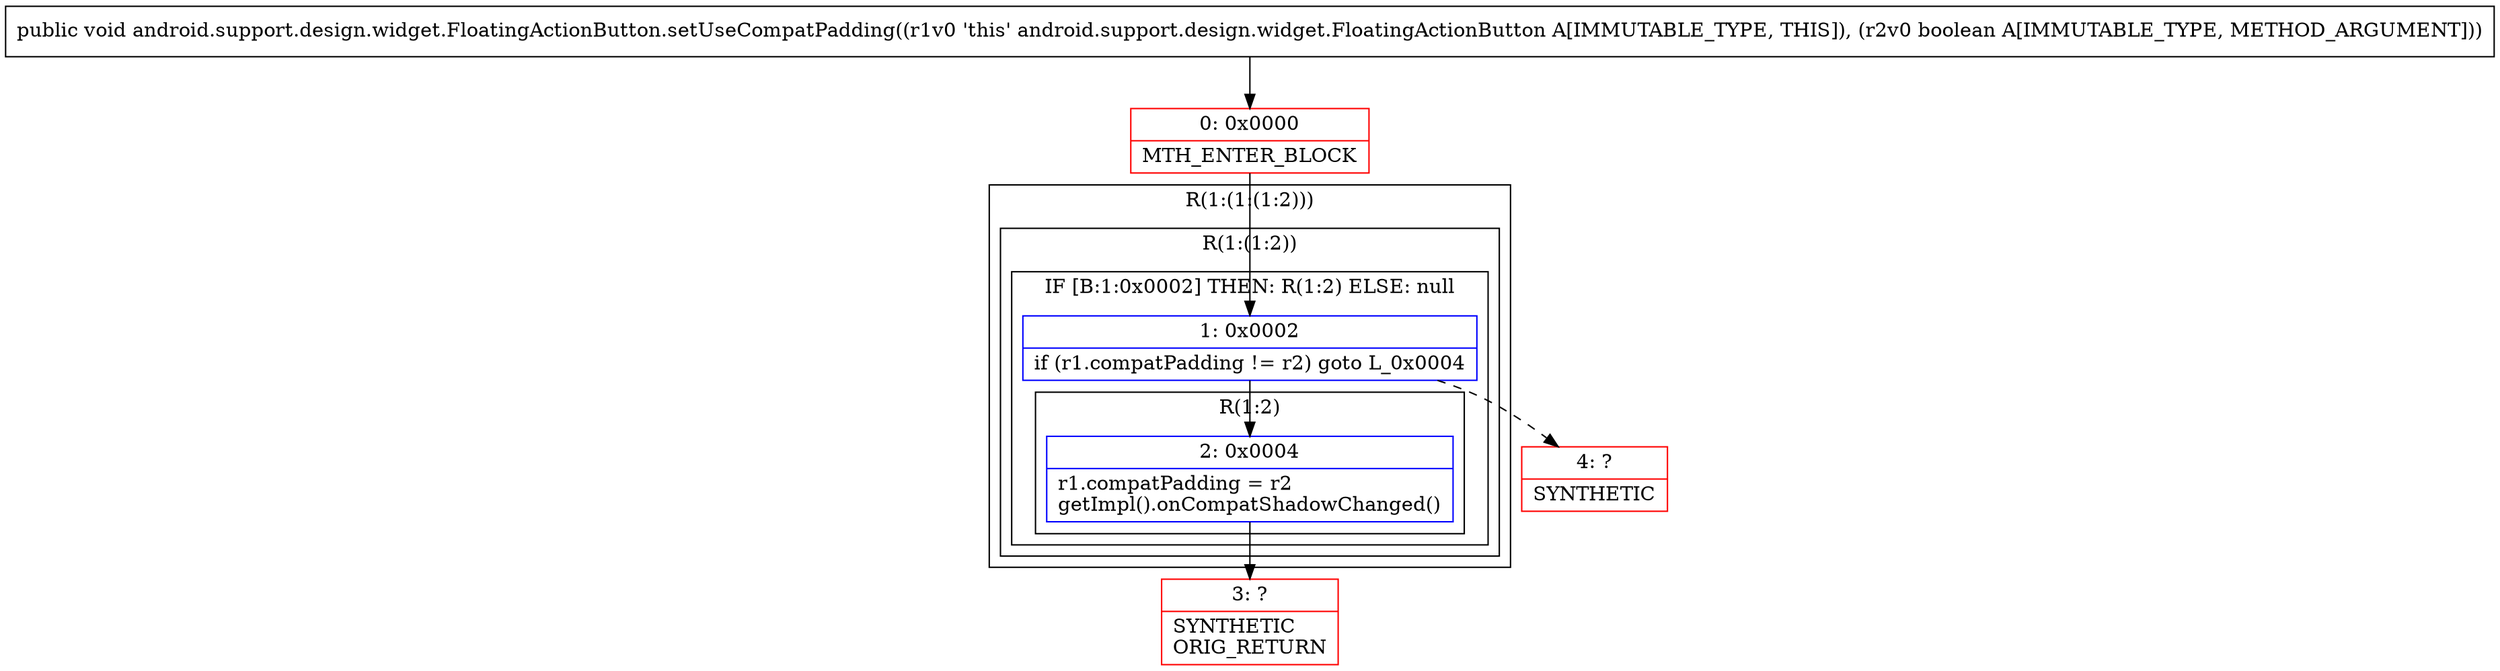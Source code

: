 digraph "CFG forandroid.support.design.widget.FloatingActionButton.setUseCompatPadding(Z)V" {
subgraph cluster_Region_282112315 {
label = "R(1:(1:(1:2)))";
node [shape=record,color=blue];
subgraph cluster_Region_980291285 {
label = "R(1:(1:2))";
node [shape=record,color=blue];
subgraph cluster_IfRegion_1828478704 {
label = "IF [B:1:0x0002] THEN: R(1:2) ELSE: null";
node [shape=record,color=blue];
Node_1 [shape=record,label="{1\:\ 0x0002|if (r1.compatPadding != r2) goto L_0x0004\l}"];
subgraph cluster_Region_611995103 {
label = "R(1:2)";
node [shape=record,color=blue];
Node_2 [shape=record,label="{2\:\ 0x0004|r1.compatPadding = r2\lgetImpl().onCompatShadowChanged()\l}"];
}
}
}
}
Node_0 [shape=record,color=red,label="{0\:\ 0x0000|MTH_ENTER_BLOCK\l}"];
Node_3 [shape=record,color=red,label="{3\:\ ?|SYNTHETIC\lORIG_RETURN\l}"];
Node_4 [shape=record,color=red,label="{4\:\ ?|SYNTHETIC\l}"];
MethodNode[shape=record,label="{public void android.support.design.widget.FloatingActionButton.setUseCompatPadding((r1v0 'this' android.support.design.widget.FloatingActionButton A[IMMUTABLE_TYPE, THIS]), (r2v0 boolean A[IMMUTABLE_TYPE, METHOD_ARGUMENT])) }"];
MethodNode -> Node_0;
Node_1 -> Node_2;
Node_1 -> Node_4[style=dashed];
Node_2 -> Node_3;
Node_0 -> Node_1;
}

